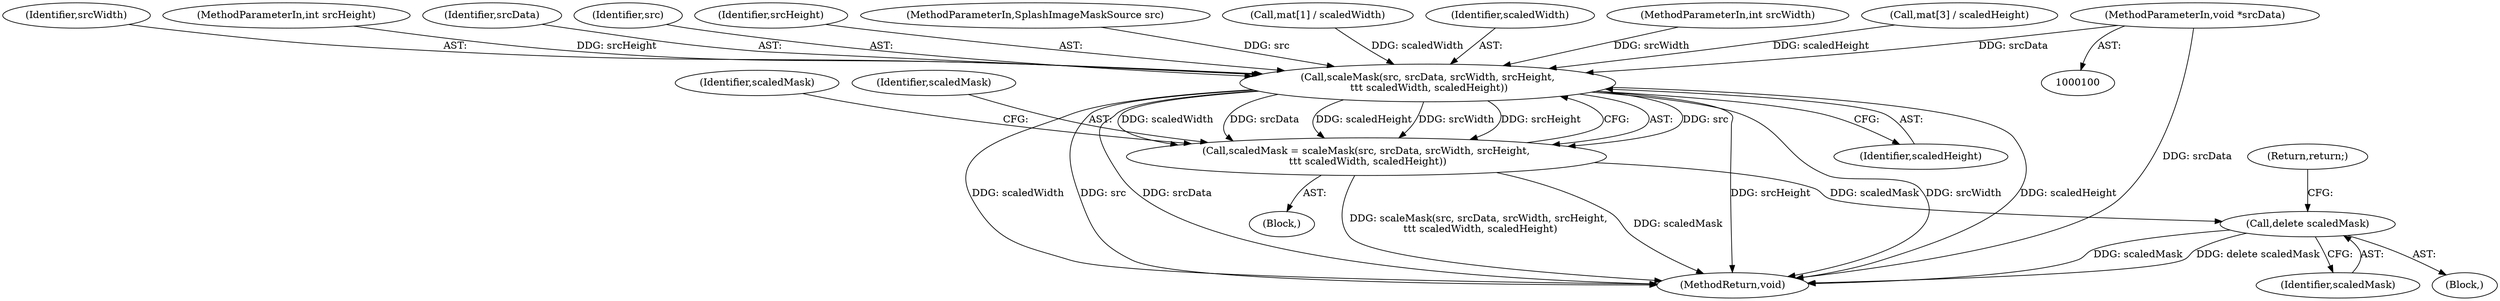 digraph "0_poppler_a205e71a2dbe0c8d4f4905a76a3f79ec522eacec@pointer" {
"1000102" [label="(MethodParameterIn,void *srcData)"];
"1000618" [label="(Call,scaleMask(src, srcData, srcWidth, srcHeight,\n \t\t\t scaledWidth, scaledHeight))"];
"1000616" [label="(Call,scaledMask = scaleMask(src, srcData, srcWidth, srcHeight,\n \t\t\t scaledWidth, scaledHeight))"];
"1000637" [label="(Call,delete scaledMask)"];
"1000103" [label="(MethodParameterIn,int srcWidth)"];
"1000573" [label="(Call,mat[3] / scaledHeight)"];
"1000621" [label="(Identifier,srcWidth)"];
"1000104" [label="(MethodParameterIn,int srcHeight)"];
"1000620" [label="(Identifier,srcData)"];
"1000639" [label="(Return,return;)"];
"1000107" [label="(Block,)"];
"1000652" [label="(MethodReturn,void)"];
"1000619" [label="(Identifier,src)"];
"1000638" [label="(Identifier,scaledMask)"];
"1000618" [label="(Call,scaleMask(src, srcData, srcWidth, srcHeight,\n \t\t\t scaledWidth, scaledHeight))"];
"1000637" [label="(Call,delete scaledMask)"];
"1000624" [label="(Identifier,scaledHeight)"];
"1000631" [label="(Block,)"];
"1000616" [label="(Call,scaledMask = scaleMask(src, srcData, srcWidth, srcHeight,\n \t\t\t scaledWidth, scaledHeight))"];
"1000622" [label="(Identifier,srcHeight)"];
"1000101" [label="(MethodParameterIn,SplashImageMaskSource src)"];
"1000628" [label="(Identifier,scaledMask)"];
"1000102" [label="(MethodParameterIn,void *srcData)"];
"1000617" [label="(Identifier,scaledMask)"];
"1000559" [label="(Call,mat[1] / scaledWidth)"];
"1000623" [label="(Identifier,scaledWidth)"];
"1000102" -> "1000100"  [label="AST: "];
"1000102" -> "1000652"  [label="DDG: srcData"];
"1000102" -> "1000618"  [label="DDG: srcData"];
"1000618" -> "1000616"  [label="AST: "];
"1000618" -> "1000624"  [label="CFG: "];
"1000619" -> "1000618"  [label="AST: "];
"1000620" -> "1000618"  [label="AST: "];
"1000621" -> "1000618"  [label="AST: "];
"1000622" -> "1000618"  [label="AST: "];
"1000623" -> "1000618"  [label="AST: "];
"1000624" -> "1000618"  [label="AST: "];
"1000616" -> "1000618"  [label="CFG: "];
"1000618" -> "1000652"  [label="DDG: srcHeight"];
"1000618" -> "1000652"  [label="DDG: scaledWidth"];
"1000618" -> "1000652"  [label="DDG: srcWidth"];
"1000618" -> "1000652"  [label="DDG: scaledHeight"];
"1000618" -> "1000652"  [label="DDG: src"];
"1000618" -> "1000652"  [label="DDG: srcData"];
"1000618" -> "1000616"  [label="DDG: src"];
"1000618" -> "1000616"  [label="DDG: scaledWidth"];
"1000618" -> "1000616"  [label="DDG: srcData"];
"1000618" -> "1000616"  [label="DDG: scaledHeight"];
"1000618" -> "1000616"  [label="DDG: srcWidth"];
"1000618" -> "1000616"  [label="DDG: srcHeight"];
"1000101" -> "1000618"  [label="DDG: src"];
"1000103" -> "1000618"  [label="DDG: srcWidth"];
"1000104" -> "1000618"  [label="DDG: srcHeight"];
"1000559" -> "1000618"  [label="DDG: scaledWidth"];
"1000573" -> "1000618"  [label="DDG: scaledHeight"];
"1000616" -> "1000107"  [label="AST: "];
"1000617" -> "1000616"  [label="AST: "];
"1000628" -> "1000616"  [label="CFG: "];
"1000616" -> "1000652"  [label="DDG: scaleMask(src, srcData, srcWidth, srcHeight,\n \t\t\t scaledWidth, scaledHeight)"];
"1000616" -> "1000652"  [label="DDG: scaledMask"];
"1000616" -> "1000637"  [label="DDG: scaledMask"];
"1000637" -> "1000631"  [label="AST: "];
"1000637" -> "1000638"  [label="CFG: "];
"1000638" -> "1000637"  [label="AST: "];
"1000639" -> "1000637"  [label="CFG: "];
"1000637" -> "1000652"  [label="DDG: scaledMask"];
"1000637" -> "1000652"  [label="DDG: delete scaledMask"];
}
